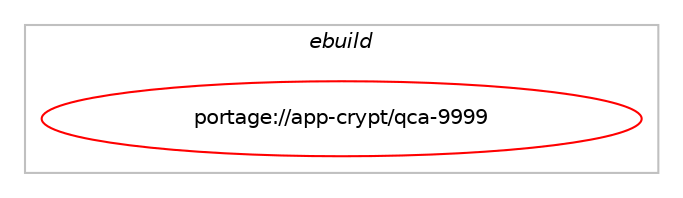 digraph prolog {

# *************
# Graph options
# *************

newrank=true;
concentrate=true;
compound=true;
graph [rankdir=LR,fontname=Helvetica,fontsize=10,ranksep=1.5];#, ranksep=2.5, nodesep=0.2];
edge  [arrowhead=vee];
node  [fontname=Helvetica,fontsize=10];

# **********
# The ebuild
# **********

subgraph cluster_leftcol {
color=gray;
label=<<i>ebuild</i>>;
id [label="portage://app-crypt/qca-9999", color=red, width=4, href="../app-crypt/qca-9999.svg"];
}

# ****************
# The dependencies
# ****************

subgraph cluster_midcol {
color=gray;
label=<<i>dependencies</i>>;
subgraph cluster_compile {
fillcolor="#eeeeee";
style=filled;
label=<<i>compile</i>>;
# *** BEGIN UNKNOWN DEPENDENCY TYPE (TODO) ***
# id -> equal(use_conditional_group(positive,botan,portage://app-crypt/qca-9999,[package_dependency(portage://app-crypt/qca-9999,install,no,dev-libs,botan,none,[,,],[slot(3),equal],[])]))
# *** END UNKNOWN DEPENDENCY TYPE (TODO) ***

# *** BEGIN UNKNOWN DEPENDENCY TYPE (TODO) ***
# id -> equal(use_conditional_group(positive,gcrypt,portage://app-crypt/qca-9999,[package_dependency(portage://app-crypt/qca-9999,install,no,dev-libs,libgcrypt,none,[,,],any_same_slot,[])]))
# *** END UNKNOWN DEPENDENCY TYPE (TODO) ***

# *** BEGIN UNKNOWN DEPENDENCY TYPE (TODO) ***
# id -> equal(use_conditional_group(positive,gpg,portage://app-crypt/qca-9999,[package_dependency(portage://app-crypt/qca-9999,install,no,app-crypt,gnupg,none,[,,],[],[])]))
# *** END UNKNOWN DEPENDENCY TYPE (TODO) ***

# *** BEGIN UNKNOWN DEPENDENCY TYPE (TODO) ***
# id -> equal(use_conditional_group(positive,nss,portage://app-crypt/qca-9999,[package_dependency(portage://app-crypt/qca-9999,install,no,dev-libs,nss,none,[,,],[],[])]))
# *** END UNKNOWN DEPENDENCY TYPE (TODO) ***

# *** BEGIN UNKNOWN DEPENDENCY TYPE (TODO) ***
# id -> equal(use_conditional_group(positive,pkcs11,portage://app-crypt/qca-9999,[package_dependency(portage://app-crypt/qca-9999,install,no,dev-libs,openssl,greaterequal,[1.1,,,1.1],[],[]),package_dependency(portage://app-crypt/qca-9999,install,no,dev-libs,pkcs11-helper,none,[,,],[],[])]))
# *** END UNKNOWN DEPENDENCY TYPE (TODO) ***

# *** BEGIN UNKNOWN DEPENDENCY TYPE (TODO) ***
# id -> equal(use_conditional_group(positive,qt5,portage://app-crypt/qca-9999,[package_dependency(portage://app-crypt/qca-9999,install,no,dev-qt,qtcore,greaterequal,[5.14,,,5.14],[slot(5)],[])]))
# *** END UNKNOWN DEPENDENCY TYPE (TODO) ***

# *** BEGIN UNKNOWN DEPENDENCY TYPE (TODO) ***
# id -> equal(use_conditional_group(positive,qt6,portage://app-crypt/qca-9999,[package_dependency(portage://app-crypt/qca-9999,install,no,dev-qt,qtbase,none,[,,],[slot(6)],[]),package_dependency(portage://app-crypt/qca-9999,install,no,dev-qt,qt5compat,none,[,,],[slot(6)],[])]))
# *** END UNKNOWN DEPENDENCY TYPE (TODO) ***

# *** BEGIN UNKNOWN DEPENDENCY TYPE (TODO) ***
# id -> equal(use_conditional_group(positive,sasl,portage://app-crypt/qca-9999,[package_dependency(portage://app-crypt/qca-9999,install,no,dev-libs,cyrus-sasl,none,[,,],[slot(2)],[])]))
# *** END UNKNOWN DEPENDENCY TYPE (TODO) ***

# *** BEGIN UNKNOWN DEPENDENCY TYPE (TODO) ***
# id -> equal(use_conditional_group(positive,ssl,portage://app-crypt/qca-9999,[package_dependency(portage://app-crypt/qca-9999,install,no,dev-libs,openssl,greaterequal,[1.1,,,1.1],any_same_slot,[])]))
# *** END UNKNOWN DEPENDENCY TYPE (TODO) ***

# *** BEGIN UNKNOWN DEPENDENCY TYPE (TODO) ***
# id -> equal(use_conditional_group(positive,test,portage://app-crypt/qca-9999,[use_conditional_group(positive,qt5,portage://app-crypt/qca-9999,[package_dependency(portage://app-crypt/qca-9999,install,no,dev-qt,qtnetwork,none,[,,],[slot(5)],[]),package_dependency(portage://app-crypt/qca-9999,install,no,dev-qt,qttest,none,[,,],[slot(5)],[])]),use_conditional_group(positive,qt6,portage://app-crypt/qca-9999,[package_dependency(portage://app-crypt/qca-9999,install,no,dev-qt,qtbase,none,[,,],[slot(6)],[use(enable(network),none)])])]))
# *** END UNKNOWN DEPENDENCY TYPE (TODO) ***

}
subgraph cluster_compileandrun {
fillcolor="#eeeeee";
style=filled;
label=<<i>compile and run</i>>;
}
subgraph cluster_run {
fillcolor="#eeeeee";
style=filled;
label=<<i>run</i>>;
# *** BEGIN UNKNOWN DEPENDENCY TYPE (TODO) ***
# id -> equal(use_conditional_group(positive,botan,portage://app-crypt/qca-9999,[package_dependency(portage://app-crypt/qca-9999,run,no,dev-libs,botan,none,[,,],[slot(3),equal],[])]))
# *** END UNKNOWN DEPENDENCY TYPE (TODO) ***

# *** BEGIN UNKNOWN DEPENDENCY TYPE (TODO) ***
# id -> equal(use_conditional_group(positive,gcrypt,portage://app-crypt/qca-9999,[package_dependency(portage://app-crypt/qca-9999,run,no,dev-libs,libgcrypt,none,[,,],any_same_slot,[])]))
# *** END UNKNOWN DEPENDENCY TYPE (TODO) ***

# *** BEGIN UNKNOWN DEPENDENCY TYPE (TODO) ***
# id -> equal(use_conditional_group(positive,gpg,portage://app-crypt/qca-9999,[package_dependency(portage://app-crypt/qca-9999,run,no,app-crypt,gnupg,none,[,,],[],[])]))
# *** END UNKNOWN DEPENDENCY TYPE (TODO) ***

# *** BEGIN UNKNOWN DEPENDENCY TYPE (TODO) ***
# id -> equal(use_conditional_group(positive,nss,portage://app-crypt/qca-9999,[package_dependency(portage://app-crypt/qca-9999,run,no,dev-libs,nss,none,[,,],[],[])]))
# *** END UNKNOWN DEPENDENCY TYPE (TODO) ***

# *** BEGIN UNKNOWN DEPENDENCY TYPE (TODO) ***
# id -> equal(use_conditional_group(positive,pkcs11,portage://app-crypt/qca-9999,[package_dependency(portage://app-crypt/qca-9999,run,no,dev-libs,openssl,greaterequal,[1.1,,,1.1],[],[]),package_dependency(portage://app-crypt/qca-9999,run,no,dev-libs,pkcs11-helper,none,[,,],[],[])]))
# *** END UNKNOWN DEPENDENCY TYPE (TODO) ***

# *** BEGIN UNKNOWN DEPENDENCY TYPE (TODO) ***
# id -> equal(use_conditional_group(positive,qt5,portage://app-crypt/qca-9999,[package_dependency(portage://app-crypt/qca-9999,run,no,dev-qt,qtcore,greaterequal,[5.14,,,5.14],[slot(5)],[])]))
# *** END UNKNOWN DEPENDENCY TYPE (TODO) ***

# *** BEGIN UNKNOWN DEPENDENCY TYPE (TODO) ***
# id -> equal(use_conditional_group(positive,qt6,portage://app-crypt/qca-9999,[package_dependency(portage://app-crypt/qca-9999,run,no,dev-qt,qtbase,none,[,,],[slot(6)],[]),package_dependency(portage://app-crypt/qca-9999,run,no,dev-qt,qt5compat,none,[,,],[slot(6)],[])]))
# *** END UNKNOWN DEPENDENCY TYPE (TODO) ***

# *** BEGIN UNKNOWN DEPENDENCY TYPE (TODO) ***
# id -> equal(use_conditional_group(positive,sasl,portage://app-crypt/qca-9999,[package_dependency(portage://app-crypt/qca-9999,run,no,dev-libs,cyrus-sasl,none,[,,],[slot(2)],[])]))
# *** END UNKNOWN DEPENDENCY TYPE (TODO) ***

# *** BEGIN UNKNOWN DEPENDENCY TYPE (TODO) ***
# id -> equal(use_conditional_group(positive,ssl,portage://app-crypt/qca-9999,[package_dependency(portage://app-crypt/qca-9999,run,no,dev-libs,openssl,greaterequal,[1.1,,,1.1],any_same_slot,[])]))
# *** END UNKNOWN DEPENDENCY TYPE (TODO) ***

}
}

# **************
# The candidates
# **************

subgraph cluster_choices {
rank=same;
color=gray;
label=<<i>candidates</i>>;

}

}
